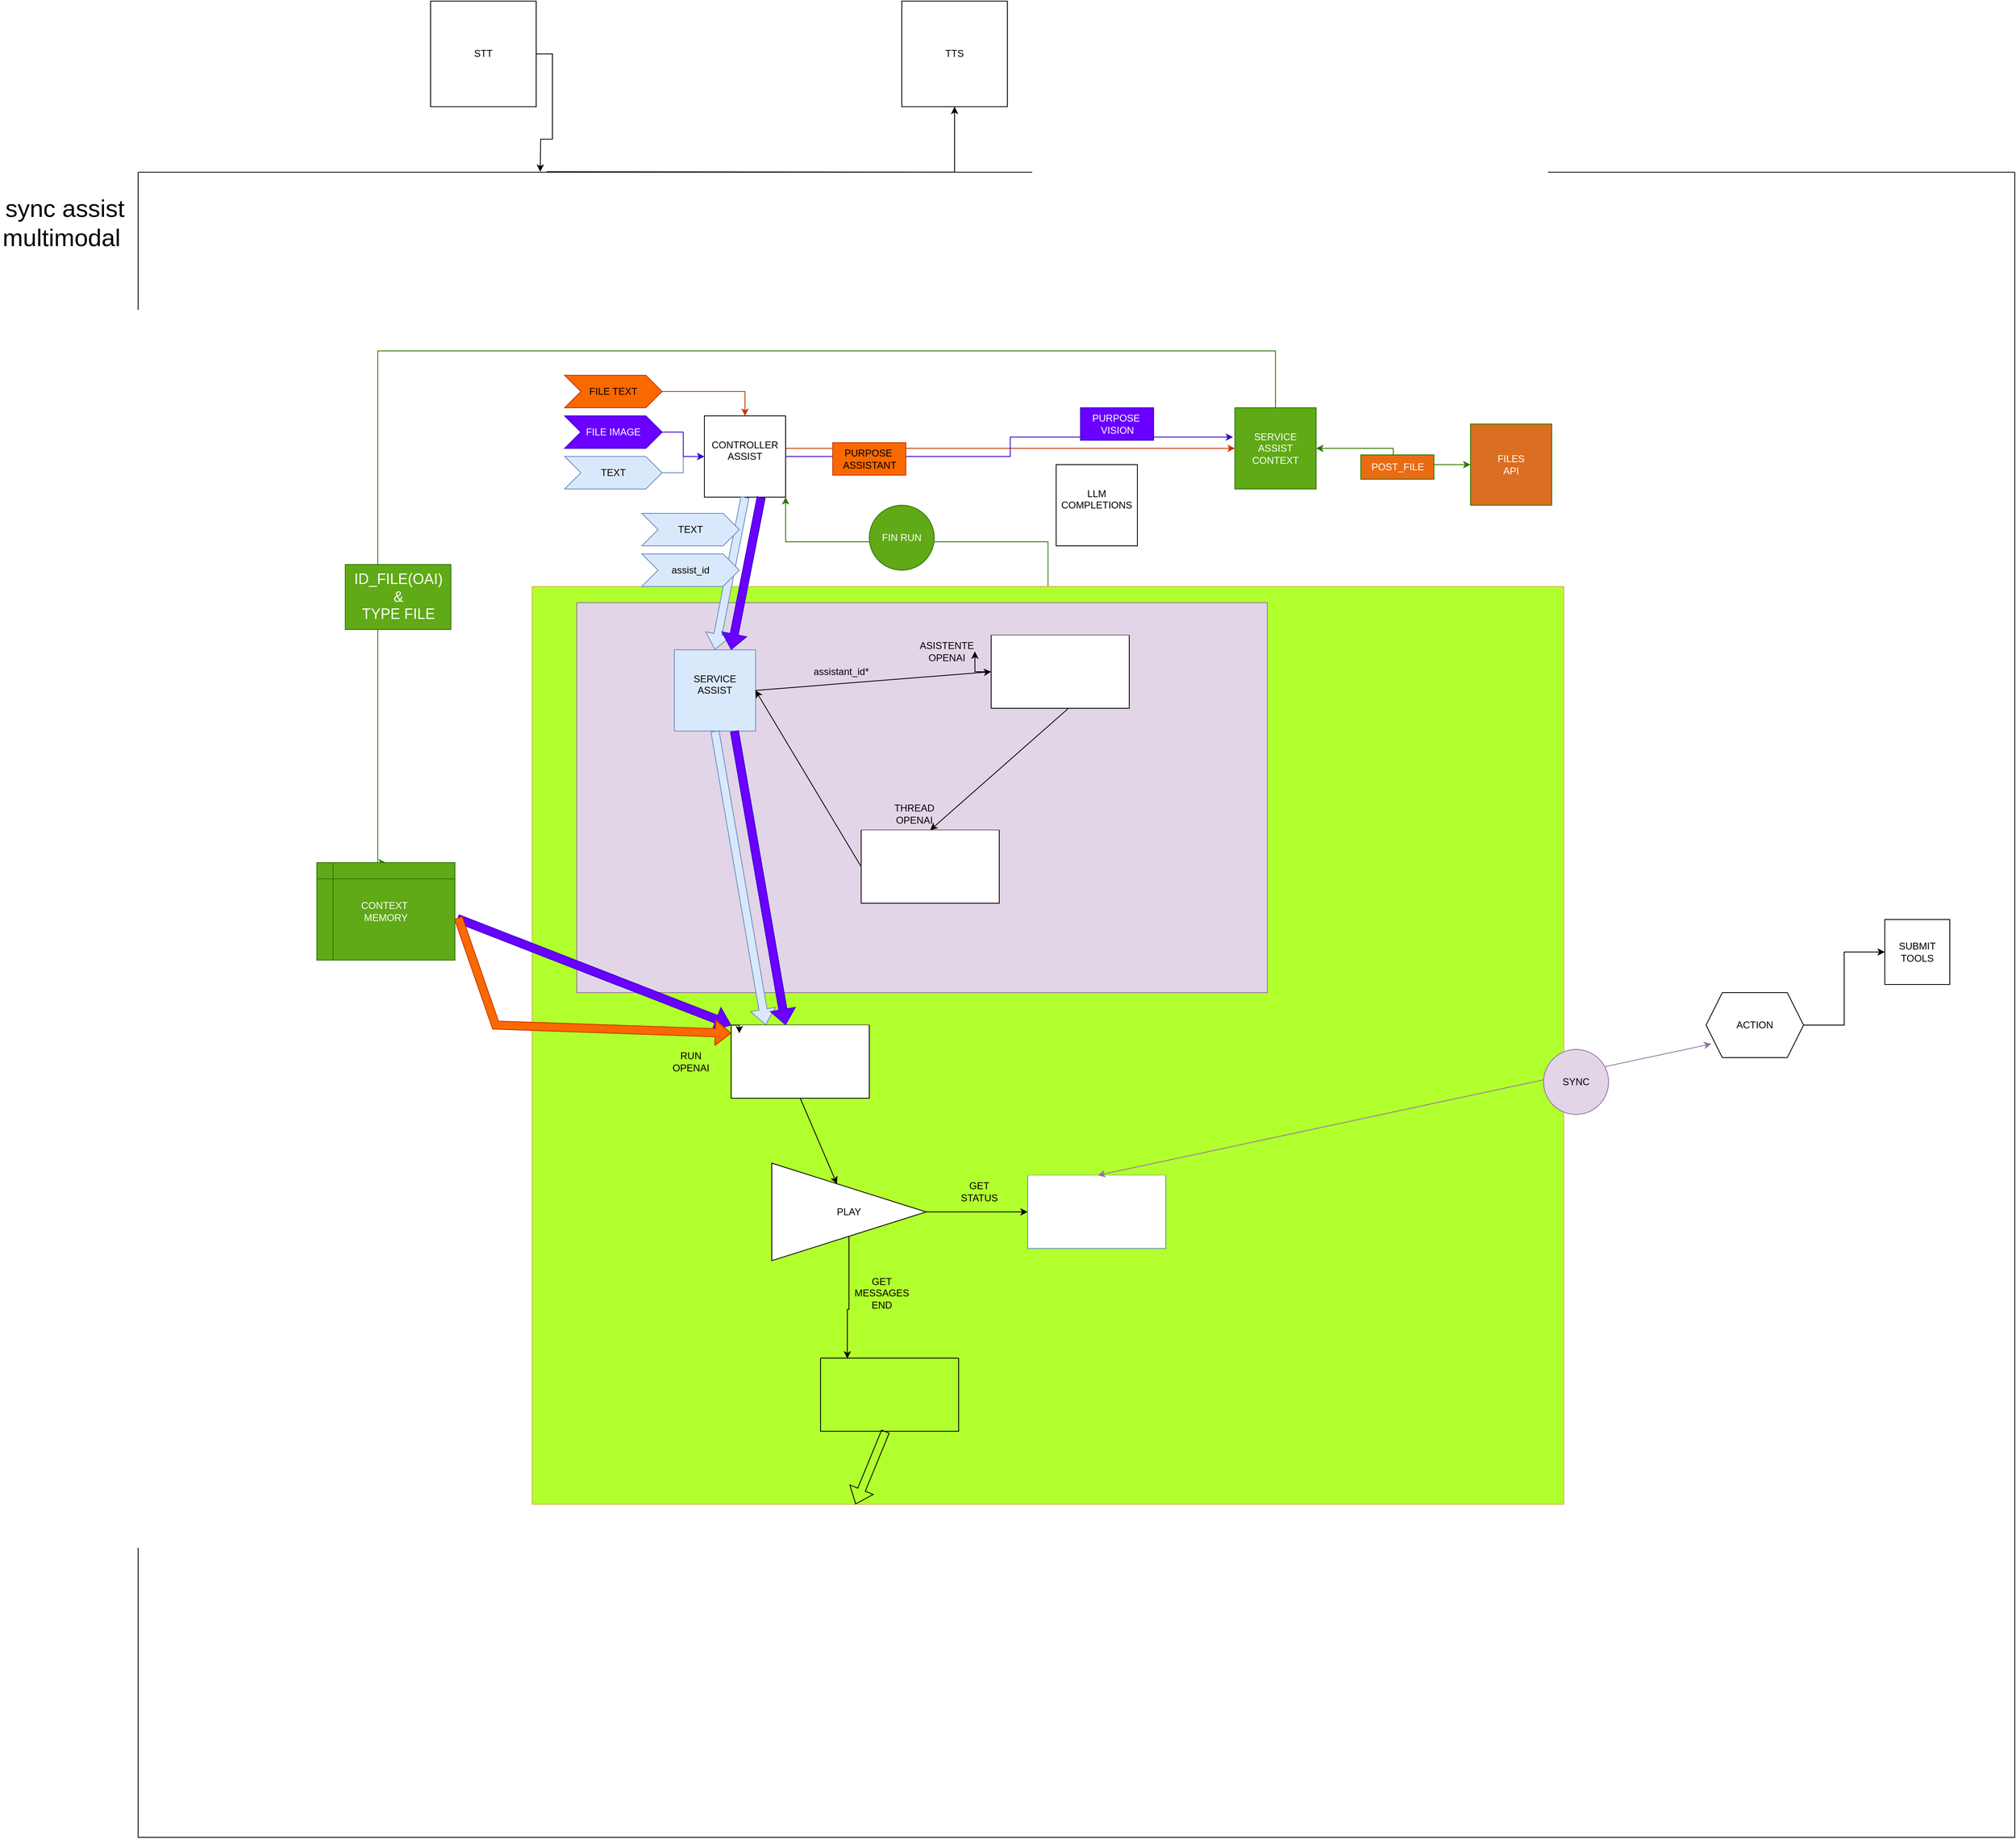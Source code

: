 <mxfile version="25.0.3">
  <diagram name="Página-1" id="vKtlofxQi3k7T-awhL2F">
    <mxGraphModel dx="7170" dy="3920" grid="1" gridSize="10" guides="1" tooltips="1" connect="1" arrows="1" fold="1" page="1" pageScale="1" pageWidth="2339" pageHeight="3300" math="0" shadow="0">
      <root>
        <mxCell id="0" />
        <mxCell id="1" parent="0" />
        <mxCell id="SXJ0RexlOxj71lLfuzeW-130" value="" style="swimlane;startSize=0;" parent="1" vertex="1">
          <mxGeometry x="860" y="790" width="2310" height="2050" as="geometry">
            <mxRectangle x="860" y="790" width="170" height="115" as="alternateBounds" />
          </mxGeometry>
        </mxCell>
        <mxCell id="SXJ0RexlOxj71lLfuzeW-131" style="edgeStyle=orthogonalEdgeStyle;rounded=0;orthogonalLoop=1;jettySize=auto;html=1;entryX=1;entryY=1;entryDx=0;entryDy=0;fillColor=#60a917;strokeColor=#2D7600;" parent="SXJ0RexlOxj71lLfuzeW-130" source="SXJ0RexlOxj71lLfuzeW-132" target="SXJ0RexlOxj71lLfuzeW-135" edge="1">
          <mxGeometry relative="1" as="geometry" />
        </mxCell>
        <mxCell id="SXJ0RexlOxj71lLfuzeW-132" value="" style="whiteSpace=wrap;html=1;fillColor=#B2FF2E;strokeColor=#d6b656;" parent="SXJ0RexlOxj71lLfuzeW-130" vertex="1">
          <mxGeometry x="485" y="510" width="1270" height="1130" as="geometry" />
        </mxCell>
        <mxCell id="SXJ0RexlOxj71lLfuzeW-133" value="" style="whiteSpace=wrap;html=1;fillColor=#e1d5e7;strokeColor=#9673a6;" parent="SXJ0RexlOxj71lLfuzeW-130" vertex="1">
          <mxGeometry x="540" y="530" width="850" height="480" as="geometry" />
        </mxCell>
        <mxCell id="SXJ0RexlOxj71lLfuzeW-134" style="edgeStyle=orthogonalEdgeStyle;rounded=0;orthogonalLoop=1;jettySize=auto;html=1;fillColor=#fa6800;strokeColor=#C73500;" parent="SXJ0RexlOxj71lLfuzeW-130" source="SXJ0RexlOxj71lLfuzeW-135" target="SXJ0RexlOxj71lLfuzeW-237" edge="1">
          <mxGeometry relative="1" as="geometry">
            <Array as="points">
              <mxPoint x="940" y="340" />
              <mxPoint x="940" y="340" />
            </Array>
          </mxGeometry>
        </mxCell>
        <mxCell id="SXJ0RexlOxj71lLfuzeW-135" value="CONTROLLER&lt;div&gt;ASSIST&lt;/div&gt;&lt;div&gt;&lt;br&gt;&lt;/div&gt;" style="whiteSpace=wrap;html=1;aspect=fixed;" parent="SXJ0RexlOxj71lLfuzeW-130" vertex="1">
          <mxGeometry x="697" y="300" width="100" height="100" as="geometry" />
        </mxCell>
        <mxCell id="SXJ0RexlOxj71lLfuzeW-136" value="&lt;div&gt;LLM COMPLETIONS&lt;/div&gt;&lt;div&gt;&lt;br&gt;&lt;/div&gt;" style="whiteSpace=wrap;html=1;aspect=fixed;" parent="SXJ0RexlOxj71lLfuzeW-130" vertex="1">
          <mxGeometry x="1130" y="360" width="100" height="100" as="geometry" />
        </mxCell>
        <mxCell id="SXJ0RexlOxj71lLfuzeW-137" value="&lt;div&gt;SERVICE&lt;/div&gt;&lt;div&gt;ASSIST&lt;/div&gt;&lt;div&gt;&lt;br&gt;&lt;/div&gt;" style="whiteSpace=wrap;html=1;aspect=fixed;fillColor=#dae8fc;strokeColor=#6c8ebf;" parent="SXJ0RexlOxj71lLfuzeW-130" vertex="1">
          <mxGeometry x="660" y="588" width="100" height="100" as="geometry" />
        </mxCell>
        <mxCell id="SXJ0RexlOxj71lLfuzeW-138" value="" style="edgeStyle=orthogonalEdgeStyle;rounded=0;orthogonalLoop=1;jettySize=auto;html=1;fillColor=#dae8fc;strokeColor=#6c8ebf;" parent="SXJ0RexlOxj71lLfuzeW-130" source="SXJ0RexlOxj71lLfuzeW-139" target="SXJ0RexlOxj71lLfuzeW-135" edge="1">
          <mxGeometry relative="1" as="geometry" />
        </mxCell>
        <mxCell id="SXJ0RexlOxj71lLfuzeW-139" value="TEXT" style="shape=step;perimeter=stepPerimeter;whiteSpace=wrap;html=1;fixedSize=1;fillColor=#dae8fc;strokeColor=#6c8ebf;" parent="SXJ0RexlOxj71lLfuzeW-130" vertex="1">
          <mxGeometry x="525" y="350" width="120" height="40" as="geometry" />
        </mxCell>
        <mxCell id="SXJ0RexlOxj71lLfuzeW-140" value="" style="shape=flexArrow;endArrow=classic;html=1;rounded=0;exitX=0.5;exitY=1;exitDx=0;exitDy=0;entryX=0.5;entryY=0;entryDx=0;entryDy=0;fillColor=#dae8fc;strokeColor=#6c8ebf;" parent="SXJ0RexlOxj71lLfuzeW-130" source="SXJ0RexlOxj71lLfuzeW-135" target="SXJ0RexlOxj71lLfuzeW-137" edge="1">
          <mxGeometry width="50" height="50" relative="1" as="geometry">
            <mxPoint x="700" y="410" as="sourcePoint" />
            <mxPoint x="750" y="360" as="targetPoint" />
          </mxGeometry>
        </mxCell>
        <mxCell id="SXJ0RexlOxj71lLfuzeW-141" value="TEXT" style="shape=step;perimeter=stepPerimeter;whiteSpace=wrap;html=1;fixedSize=1;fillColor=#dae8fc;strokeColor=#6c8ebf;" parent="SXJ0RexlOxj71lLfuzeW-130" vertex="1">
          <mxGeometry x="620" y="420" width="120" height="40" as="geometry" />
        </mxCell>
        <mxCell id="SXJ0RexlOxj71lLfuzeW-142" value="" style="edgeStyle=orthogonalEdgeStyle;rounded=0;orthogonalLoop=1;jettySize=auto;html=1;" parent="SXJ0RexlOxj71lLfuzeW-130" source="SXJ0RexlOxj71lLfuzeW-222" target="SXJ0RexlOxj71lLfuzeW-145" edge="1">
          <mxGeometry relative="1" as="geometry" />
        </mxCell>
        <mxCell id="SXJ0RexlOxj71lLfuzeW-143" value="assist_id" style="shape=step;perimeter=stepPerimeter;whiteSpace=wrap;html=1;fixedSize=1;fillColor=#dae8fc;strokeColor=#6c8ebf;" parent="SXJ0RexlOxj71lLfuzeW-130" vertex="1">
          <mxGeometry x="620" y="470" width="120" height="40" as="geometry" />
        </mxCell>
        <mxCell id="SXJ0RexlOxj71lLfuzeW-144" value="" style="endArrow=classic;html=1;rounded=0;exitX=1;exitY=0.5;exitDx=0;exitDy=0;entryX=0;entryY=0.5;entryDx=0;entryDy=0;" parent="SXJ0RexlOxj71lLfuzeW-130" source="SXJ0RexlOxj71lLfuzeW-137" target="SXJ0RexlOxj71lLfuzeW-222" edge="1">
          <mxGeometry width="50" height="50" relative="1" as="geometry">
            <mxPoint x="730" y="580" as="sourcePoint" />
            <mxPoint x="780" y="530" as="targetPoint" />
          </mxGeometry>
        </mxCell>
        <mxCell id="SXJ0RexlOxj71lLfuzeW-145" value="ASISTENTE&lt;div&gt;OPENAI&lt;/div&gt;" style="text;html=1;align=center;verticalAlign=middle;resizable=0;points=[];autosize=1;strokeColor=none;fillColor=none;" parent="SXJ0RexlOxj71lLfuzeW-130" vertex="1">
          <mxGeometry x="950" y="570" width="90" height="40" as="geometry" />
        </mxCell>
        <mxCell id="SXJ0RexlOxj71lLfuzeW-146" value="" style="endArrow=classic;html=1;rounded=0;exitX=0.564;exitY=0.993;exitDx=0;exitDy=0;entryX=0.5;entryY=0;entryDx=0;entryDy=0;exitPerimeter=0;" parent="SXJ0RexlOxj71lLfuzeW-130" source="SXJ0RexlOxj71lLfuzeW-222" target="SXJ0RexlOxj71lLfuzeW-217" edge="1">
          <mxGeometry width="50" height="50" relative="1" as="geometry">
            <mxPoint x="830" y="910" as="sourcePoint" />
            <mxPoint x="880" y="860" as="targetPoint" />
          </mxGeometry>
        </mxCell>
        <mxCell id="SXJ0RexlOxj71lLfuzeW-147" value="&lt;div&gt;THREAD&lt;/div&gt;&lt;div&gt;OPENAI&lt;/div&gt;" style="text;html=1;align=center;verticalAlign=middle;resizable=0;points=[];autosize=1;strokeColor=none;fillColor=none;" parent="SXJ0RexlOxj71lLfuzeW-130" vertex="1">
          <mxGeometry x="920" y="770" width="70" height="40" as="geometry" />
        </mxCell>
        <mxCell id="SXJ0RexlOxj71lLfuzeW-148" value="" style="endArrow=classic;html=1;rounded=0;exitX=0;exitY=0.5;exitDx=0;exitDy=0;entryX=1;entryY=0.5;entryDx=0;entryDy=0;" parent="SXJ0RexlOxj71lLfuzeW-130" source="SXJ0RexlOxj71lLfuzeW-217" target="SXJ0RexlOxj71lLfuzeW-137" edge="1">
          <mxGeometry width="50" height="50" relative="1" as="geometry">
            <mxPoint x="1110" y="980" as="sourcePoint" />
            <mxPoint x="1160" y="930" as="targetPoint" />
          </mxGeometry>
        </mxCell>
        <mxCell id="SXJ0RexlOxj71lLfuzeW-149" value="" style="shape=flexArrow;endArrow=classic;html=1;rounded=0;exitX=0.5;exitY=1;exitDx=0;exitDy=0;entryX=0.25;entryY=0;entryDx=0;entryDy=0;fillColor=#dae8fc;strokeColor=#6c8ebf;" parent="SXJ0RexlOxj71lLfuzeW-130" source="SXJ0RexlOxj71lLfuzeW-137" target="SXJ0RexlOxj71lLfuzeW-206" edge="1">
          <mxGeometry width="50" height="50" relative="1" as="geometry">
            <mxPoint x="1010" y="1150" as="sourcePoint" />
            <mxPoint x="1060" y="1100" as="targetPoint" />
          </mxGeometry>
        </mxCell>
        <mxCell id="SXJ0RexlOxj71lLfuzeW-150" value="&lt;div&gt;RUN&lt;/div&gt;&lt;div&gt;OPENAI&lt;/div&gt;" style="text;html=1;align=center;verticalAlign=middle;resizable=0;points=[];autosize=1;strokeColor=none;fillColor=none;" parent="SXJ0RexlOxj71lLfuzeW-130" vertex="1">
          <mxGeometry x="645" y="1075" width="70" height="40" as="geometry" />
        </mxCell>
        <mxCell id="SXJ0RexlOxj71lLfuzeW-151" style="edgeStyle=orthogonalEdgeStyle;rounded=0;orthogonalLoop=1;jettySize=auto;html=1;entryX=0;entryY=0.5;entryDx=0;entryDy=0;" parent="SXJ0RexlOxj71lLfuzeW-130" source="SXJ0RexlOxj71lLfuzeW-152" target="SXJ0RexlOxj71lLfuzeW-153" edge="1">
          <mxGeometry relative="1" as="geometry" />
        </mxCell>
        <mxCell id="SXJ0RexlOxj71lLfuzeW-152" value="PLAY" style="triangle;whiteSpace=wrap;html=1;" parent="SXJ0RexlOxj71lLfuzeW-130" vertex="1">
          <mxGeometry x="780" y="1220" width="190" height="120" as="geometry" />
        </mxCell>
        <mxCell id="SXJ0RexlOxj71lLfuzeW-153" value="" style="swimlane;startSize=0;fillColor=#B5739D;strokeColor=#6c8ebf;gradientColor=none;swimlaneFillColor=default;" parent="SXJ0RexlOxj71lLfuzeW-130" vertex="1" collapsed="1">
          <mxGeometry x="1095" y="1235" width="170" height="90" as="geometry">
            <mxRectangle x="1095" y="1235" width="840" height="815" as="alternateBounds" />
          </mxGeometry>
        </mxCell>
        <mxCell id="SXJ0RexlOxj71lLfuzeW-154" value="" style="shape=flexArrow;endArrow=classic;html=1;rounded=0;entryX=0;entryY=0.5;entryDx=0;entryDy=0;fillColor=#f8cecc;strokeColor=#b85450;" parent="SXJ0RexlOxj71lLfuzeW-153" source="SXJ0RexlOxj71lLfuzeW-153" target="SXJ0RexlOxj71lLfuzeW-157" edge="1">
          <mxGeometry width="50" height="50" relative="1" as="geometry">
            <mxPoint x="100" y="407.5" as="sourcePoint" />
            <mxPoint x="300" y="37.5" as="targetPoint" />
          </mxGeometry>
        </mxCell>
        <mxCell id="SXJ0RexlOxj71lLfuzeW-155" style="edgeStyle=orthogonalEdgeStyle;rounded=0;orthogonalLoop=1;jettySize=auto;html=1;" parent="SXJ0RexlOxj71lLfuzeW-153" source="SXJ0RexlOxj71lLfuzeW-157" target="SXJ0RexlOxj71lLfuzeW-174" edge="1">
          <mxGeometry relative="1" as="geometry" />
        </mxCell>
        <mxCell id="SXJ0RexlOxj71lLfuzeW-156" style="edgeStyle=orthogonalEdgeStyle;rounded=0;orthogonalLoop=1;jettySize=auto;html=1;" parent="SXJ0RexlOxj71lLfuzeW-153" source="SXJ0RexlOxj71lLfuzeW-186" target="SXJ0RexlOxj71lLfuzeW-169" edge="1">
          <mxGeometry relative="1" as="geometry">
            <Array as="points">
              <mxPoint x="185" y="447.5" />
            </Array>
          </mxGeometry>
        </mxCell>
        <mxCell id="SXJ0RexlOxj71lLfuzeW-157" value="STATUS" style="whiteSpace=wrap;html=1;aspect=fixed;fillColor=#f8cecc;strokeColor=#b85450;" parent="SXJ0RexlOxj71lLfuzeW-153" vertex="1">
          <mxGeometry x="340" y="337.5" width="120" height="120" as="geometry" />
        </mxCell>
        <mxCell id="SXJ0RexlOxj71lLfuzeW-158" style="edgeStyle=orthogonalEdgeStyle;rounded=0;orthogonalLoop=1;jettySize=auto;html=1;" parent="SXJ0RexlOxj71lLfuzeW-153" source="SXJ0RexlOxj71lLfuzeW-159" edge="1">
          <mxGeometry relative="1" as="geometry">
            <mxPoint x="320" y="387.5" as="targetPoint" />
          </mxGeometry>
        </mxCell>
        <mxCell id="SXJ0RexlOxj71lLfuzeW-159" value="&lt;div style=&quot;color: rgb(204, 204, 204); background-color: rgb(31, 31, 31); font-family: Consolas, &amp;quot;Courier New&amp;quot;, monospace; font-size: 14px; line-height: 19px; white-space: pre;&quot;&gt;&lt;span style=&quot;color: #9cdcfe;&quot;&gt;ESTADO_RUN_QUEUED&lt;/span&gt;&lt;/div&gt;" style="shape=card;whiteSpace=wrap;html=1;size=0;fillColor=#fff2cc;strokeColor=#d6b656;" parent="SXJ0RexlOxj71lLfuzeW-153" vertex="1">
          <mxGeometry x="390" y="227.5" width="40" height="50" as="geometry" />
        </mxCell>
        <mxCell id="SXJ0RexlOxj71lLfuzeW-160" style="edgeStyle=orthogonalEdgeStyle;rounded=0;orthogonalLoop=1;jettySize=auto;html=1;" parent="SXJ0RexlOxj71lLfuzeW-153" source="SXJ0RexlOxj71lLfuzeW-161" edge="1">
          <mxGeometry relative="1" as="geometry">
            <mxPoint x="250" y="375" as="targetPoint" />
            <Array as="points">
              <mxPoint x="575" y="187.5" />
              <mxPoint x="251" y="187.5" />
              <mxPoint x="251" y="367.5" />
              <mxPoint x="250" y="367.5" />
            </Array>
          </mxGeometry>
        </mxCell>
        <mxCell id="SXJ0RexlOxj71lLfuzeW-161" value="&lt;div style=&quot;color: rgb(204, 204, 204); background-color: rgb(31, 31, 31); font-family: Consolas, &amp;quot;Courier New&amp;quot;, monospace; font-size: 14px; line-height: 19px; white-space: pre;&quot;&gt;&lt;div style=&quot;line-height: 19px;&quot;&gt;&lt;span style=&quot;color: #9cdcfe;&quot;&gt;ESTADO_RUN_IN_PROGRESS&lt;/span&gt;&lt;/div&gt;&lt;/div&gt;" style="shape=card;whiteSpace=wrap;html=1;fillColor=#ffe6cc;strokeColor=#d79b00;" parent="SXJ0RexlOxj71lLfuzeW-153" vertex="1">
          <mxGeometry x="550" y="227.5" width="50" height="80" as="geometry" />
        </mxCell>
        <mxCell id="SXJ0RexlOxj71lLfuzeW-162" style="edgeStyle=orthogonalEdgeStyle;rounded=0;orthogonalLoop=1;jettySize=auto;html=1;exitX=0;exitY=0;exitDx=30;exitDy=0;exitPerimeter=0;" parent="SXJ0RexlOxj71lLfuzeW-153" source="SXJ0RexlOxj71lLfuzeW-164" edge="1">
          <mxGeometry relative="1" as="geometry">
            <mxPoint x="180" y="365" as="targetPoint" />
            <Array as="points">
              <mxPoint x="690" y="147.5" />
              <mxPoint x="181" y="147.5" />
              <mxPoint x="181" y="327.5" />
              <mxPoint x="180" y="327.5" />
            </Array>
          </mxGeometry>
        </mxCell>
        <mxCell id="SXJ0RexlOxj71lLfuzeW-163" style="edgeStyle=orthogonalEdgeStyle;rounded=0;orthogonalLoop=1;jettySize=auto;html=1;" parent="SXJ0RexlOxj71lLfuzeW-153" source="SXJ0RexlOxj71lLfuzeW-164" edge="1">
          <mxGeometry relative="1" as="geometry">
            <mxPoint x="425" y="5" as="targetPoint" />
            <Array as="points">
              <mxPoint x="685" y="85" />
              <mxPoint x="425" y="85" />
            </Array>
          </mxGeometry>
        </mxCell>
        <mxCell id="SXJ0RexlOxj71lLfuzeW-164" value="&lt;div style=&quot;color: rgb(204, 204, 204); background-color: rgb(31, 31, 31); font-family: Consolas, &amp;quot;Courier New&amp;quot;, monospace; font-size: 14px; line-height: 19px; white-space: pre;&quot;&gt;&lt;div style=&quot;line-height: 19px;&quot;&gt;&lt;span style=&quot;color: #9cdcfe;&quot;&gt;ESTADO_RUN_REQUIRED_ACTION&lt;/span&gt;&lt;/div&gt;&lt;/div&gt;" style="shape=card;whiteSpace=wrap;html=1;fillColor=#dae8fc;strokeColor=#6c8ebf;" parent="SXJ0RexlOxj71lLfuzeW-153" vertex="1">
          <mxGeometry x="660" y="142.5" width="50" height="60" as="geometry" />
        </mxCell>
        <mxCell id="SXJ0RexlOxj71lLfuzeW-165" style="edgeStyle=orthogonalEdgeStyle;rounded=0;orthogonalLoop=1;jettySize=auto;html=1;entryX=0.5;entryY=1;entryDx=0;entryDy=0;entryPerimeter=0;" parent="SXJ0RexlOxj71lLfuzeW-153" source="SXJ0RexlOxj71lLfuzeW-157" target="SXJ0RexlOxj71lLfuzeW-164" edge="1">
          <mxGeometry relative="1" as="geometry" />
        </mxCell>
        <mxCell id="SXJ0RexlOxj71lLfuzeW-166" style="edgeStyle=orthogonalEdgeStyle;rounded=0;orthogonalLoop=1;jettySize=auto;html=1;entryX=0.5;entryY=1;entryDx=0;entryDy=0;entryPerimeter=0;" parent="SXJ0RexlOxj71lLfuzeW-153" source="SXJ0RexlOxj71lLfuzeW-157" target="SXJ0RexlOxj71lLfuzeW-161" edge="1">
          <mxGeometry relative="1" as="geometry" />
        </mxCell>
        <mxCell id="SXJ0RexlOxj71lLfuzeW-167" style="edgeStyle=orthogonalEdgeStyle;rounded=0;orthogonalLoop=1;jettySize=auto;html=1;entryX=0.5;entryY=1;entryDx=0;entryDy=0;entryPerimeter=0;" parent="SXJ0RexlOxj71lLfuzeW-153" source="SXJ0RexlOxj71lLfuzeW-179" target="SXJ0RexlOxj71lLfuzeW-159" edge="1">
          <mxGeometry relative="1" as="geometry" />
        </mxCell>
        <mxCell id="SXJ0RexlOxj71lLfuzeW-168" value="RETRY" style="ellipse;whiteSpace=wrap;html=1;aspect=fixed;fillColor=#ffe6cc;strokeColor=#d79b00;" parent="SXJ0RexlOxj71lLfuzeW-153" vertex="1">
          <mxGeometry x="560" y="347.5" width="70" height="70" as="geometry" />
        </mxCell>
        <mxCell id="SXJ0RexlOxj71lLfuzeW-169" value="&lt;div style=&quot;color: rgb(204, 204, 204); background-color: rgb(31, 31, 31); font-family: Consolas, &amp;quot;Courier New&amp;quot;, monospace; font-size: 14px; line-height: 19px; white-space: pre;&quot;&gt;&lt;div style=&quot;line-height: 19px;&quot;&gt;&lt;div style=&quot;line-height: 19px;&quot;&gt;&lt;span style=&quot;color: #9cdcfe;&quot;&gt;ESTADO_RUN_CANCELLING&lt;/span&gt;&lt;/div&gt;&lt;/div&gt;&lt;/div&gt;" style="shape=card;whiteSpace=wrap;html=1;fillColor=#f8cecc;strokeColor=#b85450;" parent="SXJ0RexlOxj71lLfuzeW-153" vertex="1">
          <mxGeometry x="160" y="537.5" width="50" height="60" as="geometry" />
        </mxCell>
        <mxCell id="SXJ0RexlOxj71lLfuzeW-170" value="&lt;div style=&quot;color: rgb(204, 204, 204); background-color: rgb(31, 31, 31); font-family: Consolas, &amp;quot;Courier New&amp;quot;, monospace; font-size: 14px; line-height: 19px; white-space: pre;&quot;&gt;&lt;div style=&quot;line-height: 19px;&quot;&gt;&lt;div style=&quot;line-height: 19px;&quot;&gt;&lt;div style=&quot;line-height: 19px;&quot;&gt;&lt;span style=&quot;color: #9cdcfe;&quot;&gt;ESTADO_RUN_CANCELLED&lt;/span&gt;&lt;/div&gt;&lt;/div&gt;&lt;/div&gt;&lt;/div&gt;" style="shape=card;whiteSpace=wrap;html=1;fillColor=#f8cecc;strokeColor=#b85450;" parent="SXJ0RexlOxj71lLfuzeW-153" vertex="1">
          <mxGeometry x="390" y="517.5" width="50" height="60" as="geometry" />
        </mxCell>
        <mxCell id="SXJ0RexlOxj71lLfuzeW-171" style="edgeStyle=orthogonalEdgeStyle;rounded=0;orthogonalLoop=1;jettySize=auto;html=1;entryX=1;entryY=0.5;entryDx=0;entryDy=0;" parent="SXJ0RexlOxj71lLfuzeW-153" source="SXJ0RexlOxj71lLfuzeW-172" target="SXJ0RexlOxj71lLfuzeW-189" edge="1">
          <mxGeometry relative="1" as="geometry" />
        </mxCell>
        <mxCell id="SXJ0RexlOxj71lLfuzeW-172" value="&lt;br&gt;&lt;div style=&quot;color: #cccccc;background-color: #1f1f1f;font-family: Consolas, &#39;Courier New&#39;, monospace;font-weight: normal;font-size: 14px;line-height: 19px;white-space: pre;&quot;&gt;&lt;div&gt;&lt;span style=&quot;color: #9cdcfe;&quot;&gt;ESTADO_RUN_EXPIRED&lt;/span&gt;&lt;/div&gt;&lt;/div&gt;&lt;br&gt;10 MIN" style="shape=card;whiteSpace=wrap;html=1;fillColor=#ffe6cc;strokeColor=#d79b00;" parent="SXJ0RexlOxj71lLfuzeW-153" vertex="1">
          <mxGeometry x="630" y="527.5" width="70" height="72.5" as="geometry" />
        </mxCell>
        <mxCell id="SXJ0RexlOxj71lLfuzeW-173" style="edgeStyle=orthogonalEdgeStyle;rounded=0;orthogonalLoop=1;jettySize=auto;html=1;entryX=0;entryY=0.5;entryDx=0;entryDy=0;" parent="SXJ0RexlOxj71lLfuzeW-153" source="SXJ0RexlOxj71lLfuzeW-174" target="SXJ0RexlOxj71lLfuzeW-189" edge="1">
          <mxGeometry relative="1" as="geometry" />
        </mxCell>
        <mxCell id="SXJ0RexlOxj71lLfuzeW-174" value="&lt;div style=&quot;color: rgb(204, 204, 204); background-color: rgb(31, 31, 31); font-family: Consolas, &amp;quot;Courier New&amp;quot;, monospace; font-size: 14px; line-height: 19px; white-space: pre;&quot;&gt;&lt;div style=&quot;line-height: 19px;&quot;&gt;&lt;div style=&quot;line-height: 19px;&quot;&gt;&lt;div style=&quot;line-height: 19px;&quot;&gt;&lt;span style=&quot;color: #9cdcfe;&quot;&gt;ESTADO_RUN_FAILED&lt;/span&gt;&lt;/div&gt;&lt;/div&gt;&lt;/div&gt;&lt;/div&gt;" style="shape=card;whiteSpace=wrap;html=1;fillColor=#f8cecc;strokeColor=#b85450;" parent="SXJ0RexlOxj71lLfuzeW-153" vertex="1">
          <mxGeometry x="300" y="607.5" width="50" height="60" as="geometry" />
        </mxCell>
        <mxCell id="SXJ0RexlOxj71lLfuzeW-175" style="edgeStyle=orthogonalEdgeStyle;rounded=0;orthogonalLoop=1;jettySize=auto;html=1;" parent="SXJ0RexlOxj71lLfuzeW-153" source="SXJ0RexlOxj71lLfuzeW-176" target="SXJ0RexlOxj71lLfuzeW-189" edge="1">
          <mxGeometry relative="1" as="geometry" />
        </mxCell>
        <mxCell id="SXJ0RexlOxj71lLfuzeW-176" value="&lt;div style=&quot;color: rgb(204, 204, 204); background-color: rgb(31, 31, 31); font-family: Consolas, &amp;quot;Courier New&amp;quot;, monospace; font-size: 14px; line-height: 19px; white-space: pre;&quot;&gt;&lt;div style=&quot;line-height: 19px;&quot;&gt;&lt;div style=&quot;line-height: 19px;&quot;&gt;&lt;div style=&quot;line-height: 19px;&quot;&gt;&lt;span style=&quot;color: #9cdcfe;&quot;&gt;ESTADO_RUN_COMPLETED&lt;/span&gt;&lt;/div&gt;&lt;/div&gt;&lt;/div&gt;&lt;/div&gt;" style="shape=card;whiteSpace=wrap;html=1;fillColor=#d5e8d4;strokeColor=#82b366;" parent="SXJ0RexlOxj71lLfuzeW-153" vertex="1">
          <mxGeometry x="510" y="597.5" width="50" height="60" as="geometry" />
        </mxCell>
        <mxCell id="SXJ0RexlOxj71lLfuzeW-177" style="edgeStyle=orthogonalEdgeStyle;rounded=0;orthogonalLoop=1;jettySize=auto;html=1;entryX=0;entryY=0;entryDx=30;entryDy=0;entryPerimeter=0;" parent="SXJ0RexlOxj71lLfuzeW-153" source="SXJ0RexlOxj71lLfuzeW-157" target="SXJ0RexlOxj71lLfuzeW-172" edge="1">
          <mxGeometry relative="1" as="geometry">
            <Array as="points">
              <mxPoint x="660" y="457.5" />
            </Array>
          </mxGeometry>
        </mxCell>
        <mxCell id="SXJ0RexlOxj71lLfuzeW-178" value="" style="edgeStyle=orthogonalEdgeStyle;rounded=0;orthogonalLoop=1;jettySize=auto;html=1;entryX=0.5;entryY=1;entryDx=0;entryDy=0;entryPerimeter=0;" parent="SXJ0RexlOxj71lLfuzeW-153" source="SXJ0RexlOxj71lLfuzeW-157" target="SXJ0RexlOxj71lLfuzeW-179" edge="1">
          <mxGeometry relative="1" as="geometry">
            <mxPoint x="400" y="337.5" as="sourcePoint" />
            <mxPoint x="410" y="277.5" as="targetPoint" />
          </mxGeometry>
        </mxCell>
        <mxCell id="SXJ0RexlOxj71lLfuzeW-179" value="RETRY" style="ellipse;whiteSpace=wrap;html=1;aspect=fixed;fillColor=#ffe6cc;strokeColor=#d79b00;" parent="SXJ0RexlOxj71lLfuzeW-153" vertex="1">
          <mxGeometry x="385" y="297.5" width="30" height="30" as="geometry" />
        </mxCell>
        <mxCell id="SXJ0RexlOxj71lLfuzeW-180" value="STOP" style="ellipse;whiteSpace=wrap;html=1;aspect=fixed;fillColor=#f8cecc;strokeColor=#b85450;" parent="SXJ0RexlOxj71lLfuzeW-153" vertex="1">
          <mxGeometry x="550" y="437.5" width="30" height="30" as="geometry" />
        </mxCell>
        <mxCell id="SXJ0RexlOxj71lLfuzeW-181" style="edgeStyle=orthogonalEdgeStyle;rounded=0;orthogonalLoop=1;jettySize=auto;html=1;entryX=0;entryY=0;entryDx=40;entryDy=0;entryPerimeter=0;" parent="SXJ0RexlOxj71lLfuzeW-153" source="SXJ0RexlOxj71lLfuzeW-184" target="SXJ0RexlOxj71lLfuzeW-170" edge="1">
          <mxGeometry relative="1" as="geometry" />
        </mxCell>
        <mxCell id="SXJ0RexlOxj71lLfuzeW-182" style="edgeStyle=orthogonalEdgeStyle;rounded=0;orthogonalLoop=1;jettySize=auto;html=1;entryX=0;entryY=0;entryDx=40;entryDy=0;entryPerimeter=0;" parent="SXJ0RexlOxj71lLfuzeW-153" source="SXJ0RexlOxj71lLfuzeW-157" target="SXJ0RexlOxj71lLfuzeW-176" edge="1">
          <mxGeometry relative="1" as="geometry">
            <Array as="points">
              <mxPoint x="400" y="477.5" />
              <mxPoint x="550" y="477.5" />
            </Array>
          </mxGeometry>
        </mxCell>
        <mxCell id="SXJ0RexlOxj71lLfuzeW-183" value="" style="edgeStyle=orthogonalEdgeStyle;rounded=0;orthogonalLoop=1;jettySize=auto;html=1;entryX=0;entryY=0;entryDx=40;entryDy=0;entryPerimeter=0;" parent="SXJ0RexlOxj71lLfuzeW-153" source="SXJ0RexlOxj71lLfuzeW-157" target="SXJ0RexlOxj71lLfuzeW-184" edge="1">
          <mxGeometry relative="1" as="geometry">
            <mxPoint x="400" y="457.5" as="sourcePoint" />
            <mxPoint x="430" y="517.5" as="targetPoint" />
          </mxGeometry>
        </mxCell>
        <mxCell id="SXJ0RexlOxj71lLfuzeW-184" value="STOP" style="ellipse;whiteSpace=wrap;html=1;aspect=fixed;fillColor=#f8cecc;strokeColor=#b85450;" parent="SXJ0RexlOxj71lLfuzeW-153" vertex="1">
          <mxGeometry x="390" y="467.5" width="30" height="30" as="geometry" />
        </mxCell>
        <mxCell id="SXJ0RexlOxj71lLfuzeW-185" value="" style="edgeStyle=orthogonalEdgeStyle;rounded=0;orthogonalLoop=1;jettySize=auto;html=1;" parent="SXJ0RexlOxj71lLfuzeW-153" source="SXJ0RexlOxj71lLfuzeW-157" target="SXJ0RexlOxj71lLfuzeW-186" edge="1">
          <mxGeometry relative="1" as="geometry">
            <mxPoint x="340" y="447.5" as="sourcePoint" />
            <mxPoint x="185" y="537.5" as="targetPoint" />
            <Array as="points">
              <mxPoint x="270" y="437.5" />
              <mxPoint x="270" y="452.5" />
            </Array>
          </mxGeometry>
        </mxCell>
        <mxCell id="SXJ0RexlOxj71lLfuzeW-186" value="STOP" style="ellipse;whiteSpace=wrap;html=1;aspect=fixed;fillColor=#f8cecc;strokeColor=#b85450;" parent="SXJ0RexlOxj71lLfuzeW-153" vertex="1">
          <mxGeometry x="170" y="437.5" width="30" height="30" as="geometry" />
        </mxCell>
        <mxCell id="SXJ0RexlOxj71lLfuzeW-188" style="edgeStyle=orthogonalEdgeStyle;rounded=0;orthogonalLoop=1;jettySize=auto;html=1;entryX=0.5;entryY=1;entryDx=0;entryDy=0;" parent="SXJ0RexlOxj71lLfuzeW-153" source="SXJ0RexlOxj71lLfuzeW-189" target="SXJ0RexlOxj71lLfuzeW-153" edge="1">
          <mxGeometry relative="1" as="geometry" />
        </mxCell>
        <mxCell id="SXJ0RexlOxj71lLfuzeW-189" value="END RUN" style="ellipse;whiteSpace=wrap;html=1;aspect=fixed;fillColor=#d5e8d4;strokeColor=#82b366;" parent="SXJ0RexlOxj71lLfuzeW-153" vertex="1">
          <mxGeometry x="365" y="667.5" width="130" height="130" as="geometry" />
        </mxCell>
        <mxCell id="SXJ0RexlOxj71lLfuzeW-190" style="edgeStyle=orthogonalEdgeStyle;rounded=0;orthogonalLoop=1;jettySize=auto;html=1;entryX=0.402;entryY=0.031;entryDx=0;entryDy=0;entryPerimeter=0;" parent="SXJ0RexlOxj71lLfuzeW-153" source="SXJ0RexlOxj71lLfuzeW-170" target="SXJ0RexlOxj71lLfuzeW-189" edge="1">
          <mxGeometry relative="1" as="geometry" />
        </mxCell>
        <mxCell id="SXJ0RexlOxj71lLfuzeW-191" style="edgeStyle=orthogonalEdgeStyle;rounded=0;orthogonalLoop=1;jettySize=auto;html=1;entryX=0.006;entryY=0.416;entryDx=0;entryDy=0;entryPerimeter=0;" parent="SXJ0RexlOxj71lLfuzeW-153" source="SXJ0RexlOxj71lLfuzeW-169" target="SXJ0RexlOxj71lLfuzeW-189" edge="1">
          <mxGeometry relative="1" as="geometry" />
        </mxCell>
        <mxCell id="SXJ0RexlOxj71lLfuzeW-192" style="edgeStyle=orthogonalEdgeStyle;rounded=0;orthogonalLoop=1;jettySize=auto;html=1;exitX=1;exitY=1;exitDx=0;exitDy=0;exitPerimeter=0;entryX=0.99;entryY=0.875;entryDx=0;entryDy=0;entryPerimeter=0;" parent="SXJ0RexlOxj71lLfuzeW-153" source="SXJ0RexlOxj71lLfuzeW-164" target="SXJ0RexlOxj71lLfuzeW-164" edge="1">
          <mxGeometry relative="1" as="geometry" />
        </mxCell>
        <mxCell id="SXJ0RexlOxj71lLfuzeW-193" value="&lt;div&gt;GET&lt;/div&gt;&lt;div&gt;STATUS&lt;/div&gt;" style="text;html=1;align=center;verticalAlign=middle;resizable=0;points=[];autosize=1;strokeColor=none;fillColor=none;" parent="SXJ0RexlOxj71lLfuzeW-130" vertex="1">
          <mxGeometry x="1000" y="1235" width="70" height="40" as="geometry" />
        </mxCell>
        <mxCell id="SXJ0RexlOxj71lLfuzeW-194" value="" style="endArrow=classic;html=1;rounded=0;exitX=0.5;exitY=1;exitDx=0;exitDy=0;entryX=0.422;entryY=0.213;entryDx=0;entryDy=0;entryPerimeter=0;" parent="SXJ0RexlOxj71lLfuzeW-130" source="SXJ0RexlOxj71lLfuzeW-206" target="SXJ0RexlOxj71lLfuzeW-152" edge="1">
          <mxGeometry width="50" height="50" relative="1" as="geometry">
            <mxPoint x="1310" y="1240" as="sourcePoint" />
            <mxPoint x="1360" y="1190" as="targetPoint" />
          </mxGeometry>
        </mxCell>
        <mxCell id="SXJ0RexlOxj71lLfuzeW-195" value="" style="swimlane;startSize=0;" parent="SXJ0RexlOxj71lLfuzeW-130" vertex="1" collapsed="1">
          <mxGeometry x="840" y="1460" width="170" height="90" as="geometry">
            <mxRectangle x="840" y="1460" width="550" height="160" as="alternateBounds" />
          </mxGeometry>
        </mxCell>
        <mxCell id="SXJ0RexlOxj71lLfuzeW-196" value="" style="whiteSpace=wrap;html=1;fillColor=#f8cecc;strokeColor=#b85450;" parent="SXJ0RexlOxj71lLfuzeW-195" vertex="1">
          <mxGeometry x="10" y="20" width="410" height="130" as="geometry" />
        </mxCell>
        <mxCell id="SXJ0RexlOxj71lLfuzeW-197" value="MESSAGES&lt;div&gt;THREAD&lt;/div&gt;&lt;div&gt;OPENAI&lt;/div&gt;" style="whiteSpace=wrap;html=1;aspect=fixed;" parent="SXJ0RexlOxj71lLfuzeW-195" vertex="1">
          <mxGeometry x="200" y="40" width="70" height="70" as="geometry" />
        </mxCell>
        <mxCell id="SXJ0RexlOxj71lLfuzeW-198" value="thread_id" style="shape=step;perimeter=stepPerimeter;whiteSpace=wrap;html=1;fixedSize=1;" parent="SXJ0RexlOxj71lLfuzeW-195" vertex="1">
          <mxGeometry x="20" y="45" width="140" height="20" as="geometry" />
        </mxCell>
        <mxCell id="SXJ0RexlOxj71lLfuzeW-199" style="edgeStyle=orthogonalEdgeStyle;rounded=0;orthogonalLoop=1;jettySize=auto;html=1;entryX=0.194;entryY=0.006;entryDx=0;entryDy=0;entryPerimeter=0;" parent="SXJ0RexlOxj71lLfuzeW-130" source="SXJ0RexlOxj71lLfuzeW-152" target="SXJ0RexlOxj71lLfuzeW-195" edge="1">
          <mxGeometry relative="1" as="geometry" />
        </mxCell>
        <mxCell id="SXJ0RexlOxj71lLfuzeW-200" value="&lt;div&gt;GET&lt;/div&gt;&lt;div&gt;MESSAGES&lt;/div&gt;&lt;div&gt;END&lt;/div&gt;" style="text;html=1;align=center;verticalAlign=middle;resizable=0;points=[];autosize=1;strokeColor=none;fillColor=none;" parent="SXJ0RexlOxj71lLfuzeW-130" vertex="1">
          <mxGeometry x="870" y="1350" width="90" height="60" as="geometry" />
        </mxCell>
        <mxCell id="SXJ0RexlOxj71lLfuzeW-201" value="" style="shape=flexArrow;endArrow=classic;html=1;rounded=0;exitX=0.5;exitY=1;exitDx=0;exitDy=0;" parent="SXJ0RexlOxj71lLfuzeW-130" edge="1">
          <mxGeometry width="50" height="50" relative="1" as="geometry">
            <mxPoint x="920" y="1550.0" as="sourcePoint" />
            <mxPoint x="883.053" y="1640.0" as="targetPoint" />
          </mxGeometry>
        </mxCell>
        <mxCell id="SXJ0RexlOxj71lLfuzeW-202" style="edgeStyle=orthogonalEdgeStyle;rounded=0;orthogonalLoop=1;jettySize=auto;html=1;entryX=0;entryY=0.5;entryDx=0;entryDy=0;" parent="SXJ0RexlOxj71lLfuzeW-130" source="SXJ0RexlOxj71lLfuzeW-203" target="SXJ0RexlOxj71lLfuzeW-255" edge="1">
          <mxGeometry relative="1" as="geometry" />
        </mxCell>
        <mxCell id="SXJ0RexlOxj71lLfuzeW-203" value="ACTION" style="shape=hexagon;perimeter=hexagonPerimeter2;whiteSpace=wrap;html=1;fixedSize=1;" parent="SXJ0RexlOxj71lLfuzeW-130" vertex="1">
          <mxGeometry x="1930" y="1010" width="120" height="80" as="geometry" />
        </mxCell>
        <mxCell id="SXJ0RexlOxj71lLfuzeW-204" value="" style="endArrow=classic;startArrow=classic;html=1;rounded=0;entryX=0.054;entryY=0.789;entryDx=0;entryDy=0;entryPerimeter=0;exitX=0.508;exitY=-0.001;exitDx=0;exitDy=0;exitPerimeter=0;fillColor=#e1d5e7;strokeColor=#9673a6;jumpSize=17;" parent="SXJ0RexlOxj71lLfuzeW-130" source="SXJ0RexlOxj71lLfuzeW-153" target="SXJ0RexlOxj71lLfuzeW-203" edge="1">
          <mxGeometry width="50" height="50" relative="1" as="geometry">
            <mxPoint x="1480" y="1520" as="sourcePoint" />
            <mxPoint x="1530" y="1470" as="targetPoint" />
          </mxGeometry>
        </mxCell>
        <mxCell id="SXJ0RexlOxj71lLfuzeW-205" value="SYNC" style="ellipse;whiteSpace=wrap;html=1;aspect=fixed;fillColor=#e1d5e7;strokeColor=#9673a6;" parent="SXJ0RexlOxj71lLfuzeW-130" vertex="1">
          <mxGeometry x="1730" y="1080" width="80" height="80" as="geometry" />
        </mxCell>
        <mxCell id="SXJ0RexlOxj71lLfuzeW-206" value="" style="swimlane;startSize=0;swimlaneFillColor=default;" parent="SXJ0RexlOxj71lLfuzeW-130" vertex="1" collapsed="1">
          <mxGeometry x="730" y="1050" width="170" height="90" as="geometry">
            <mxRectangle x="730" y="1050" width="550" height="250" as="alternateBounds" />
          </mxGeometry>
        </mxCell>
        <mxCell id="SXJ0RexlOxj71lLfuzeW-207" value="" style="whiteSpace=wrap;html=1;fillColor=#f8cecc;strokeColor=#b85450;" parent="SXJ0RexlOxj71lLfuzeW-206" vertex="1">
          <mxGeometry x="10" y="20" width="410" height="180" as="geometry" />
        </mxCell>
        <mxCell id="SXJ0RexlOxj71lLfuzeW-208" value="RUN" style="whiteSpace=wrap;html=1;aspect=fixed;" parent="SXJ0RexlOxj71lLfuzeW-206" vertex="1">
          <mxGeometry x="235" y="25" width="80" height="80" as="geometry" />
        </mxCell>
        <mxCell id="SXJ0RexlOxj71lLfuzeW-209" value="asistente_id" style="shape=step;perimeter=stepPerimeter;whiteSpace=wrap;html=1;fixedSize=1;" parent="SXJ0RexlOxj71lLfuzeW-206" vertex="1">
          <mxGeometry x="20" y="25" width="140" height="20" as="geometry" />
        </mxCell>
        <mxCell id="SXJ0RexlOxj71lLfuzeW-210" value="thread_id" style="shape=step;perimeter=stepPerimeter;whiteSpace=wrap;html=1;fixedSize=1;" parent="SXJ0RexlOxj71lLfuzeW-206" vertex="1">
          <mxGeometry x="20" y="50" width="140" height="20" as="geometry" />
        </mxCell>
        <mxCell id="SXJ0RexlOxj71lLfuzeW-211" value="start messages" style="shape=step;perimeter=stepPerimeter;whiteSpace=wrap;html=1;fixedSize=1;" parent="SXJ0RexlOxj71lLfuzeW-206" vertex="1">
          <mxGeometry x="20" y="75" width="140" height="20" as="geometry" />
        </mxCell>
        <mxCell id="SXJ0RexlOxj71lLfuzeW-212" value="add more instructs" style="shape=step;perimeter=stepPerimeter;whiteSpace=wrap;html=1;fixedSize=1;fillColor=#a20025;fontColor=#ffffff;strokeColor=#6F0000;" parent="SXJ0RexlOxj71lLfuzeW-206" vertex="1">
          <mxGeometry x="20" y="125" width="140" height="20" as="geometry" />
        </mxCell>
        <mxCell id="SXJ0RexlOxj71lLfuzeW-213" value="add more tools" style="shape=step;perimeter=stepPerimeter;whiteSpace=wrap;html=1;fixedSize=1;fillColor=#a20025;fontColor=#ffffff;strokeColor=#6F0000;" parent="SXJ0RexlOxj71lLfuzeW-206" vertex="1">
          <mxGeometry x="20" y="150" width="140" height="20" as="geometry" />
        </mxCell>
        <mxCell id="SXJ0RexlOxj71lLfuzeW-214" value="add messages vision" style="shape=step;perimeter=stepPerimeter;whiteSpace=wrap;html=1;fixedSize=1;" parent="SXJ0RexlOxj71lLfuzeW-206" vertex="1">
          <mxGeometry x="205" y="120" width="140" height="20" as="geometry" />
        </mxCell>
        <mxCell id="SXJ0RexlOxj71lLfuzeW-215" value="add message user" style="shape=step;perimeter=stepPerimeter;whiteSpace=wrap;html=1;fixedSize=1;" parent="SXJ0RexlOxj71lLfuzeW-206" vertex="1">
          <mxGeometry x="20" y="100" width="140" height="20" as="geometry" />
        </mxCell>
        <mxCell id="SXJ0RexlOxj71lLfuzeW-216" value="add messages files" style="shape=step;perimeter=stepPerimeter;whiteSpace=wrap;html=1;fixedSize=1;" parent="SXJ0RexlOxj71lLfuzeW-206" vertex="1">
          <mxGeometry x="205" y="150" width="140" height="20" as="geometry" />
        </mxCell>
        <mxCell id="SXJ0RexlOxj71lLfuzeW-217" value="" style="swimlane;startSize=0;swimlaneFillColor=default;" parent="SXJ0RexlOxj71lLfuzeW-130" vertex="1" collapsed="1">
          <mxGeometry x="890" y="810" width="170" height="90" as="geometry">
            <mxRectangle x="890" y="810" width="410" height="160" as="alternateBounds" />
          </mxGeometry>
        </mxCell>
        <mxCell id="SXJ0RexlOxj71lLfuzeW-218" value="" style="whiteSpace=wrap;html=1;fillColor=#f8cecc;strokeColor=#b85450;" parent="SXJ0RexlOxj71lLfuzeW-217" vertex="1">
          <mxGeometry x="10" y="20" width="340" height="130" as="geometry" />
        </mxCell>
        <mxCell id="SXJ0RexlOxj71lLfuzeW-219" value="thread" style="whiteSpace=wrap;html=1;aspect=fixed;" parent="SXJ0RexlOxj71lLfuzeW-217" vertex="1">
          <mxGeometry x="230" y="45" width="80" height="80" as="geometry" />
        </mxCell>
        <mxCell id="SXJ0RexlOxj71lLfuzeW-220" value="&lt;span style=&quot;text-wrap: nowrap;&quot;&gt;assistant_id*&lt;/span&gt;" style="shape=step;perimeter=stepPerimeter;whiteSpace=wrap;html=1;fixedSize=1;" parent="SXJ0RexlOxj71lLfuzeW-217" vertex="1">
          <mxGeometry x="20" y="60" width="150" height="30" as="geometry" />
        </mxCell>
        <mxCell id="SXJ0RexlOxj71lLfuzeW-221" value="&lt;span style=&quot;text-wrap: nowrap;&quot;&gt;thead_id?&lt;/span&gt;" style="shape=step;perimeter=stepPerimeter;whiteSpace=wrap;html=1;fixedSize=1;" parent="SXJ0RexlOxj71lLfuzeW-217" vertex="1">
          <mxGeometry x="20" y="95" width="150" height="30" as="geometry" />
        </mxCell>
        <mxCell id="SXJ0RexlOxj71lLfuzeW-222" value="" style="swimlane;startSize=0;swimlaneFillColor=default;" parent="SXJ0RexlOxj71lLfuzeW-130" vertex="1" collapsed="1">
          <mxGeometry x="1050" y="570" width="170" height="90" as="geometry">
            <mxRectangle x="1050" y="570" width="580" height="470" as="alternateBounds" />
          </mxGeometry>
        </mxCell>
        <mxCell id="SXJ0RexlOxj71lLfuzeW-223" value="" style="whiteSpace=wrap;html=1;aspect=fixed;fillColor=#d5e8d4;strokeColor=#82b366;" parent="SXJ0RexlOxj71lLfuzeW-222" vertex="1">
          <mxGeometry x="10" y="20" width="340" height="340" as="geometry" />
        </mxCell>
        <mxCell id="SXJ0RexlOxj71lLfuzeW-224" value="asistente&lt;div&gt;openAI&lt;/div&gt;" style="whiteSpace=wrap;html=1;aspect=fixed;" parent="SXJ0RexlOxj71lLfuzeW-222" vertex="1">
          <mxGeometry x="230" y="100" width="80" height="80" as="geometry" />
        </mxCell>
        <mxCell id="SXJ0RexlOxj71lLfuzeW-225" value="Instrucciones*" style="shape=step;perimeter=stepPerimeter;whiteSpace=wrap;html=1;fixedSize=1;" parent="SXJ0RexlOxj71lLfuzeW-222" vertex="1">
          <mxGeometry x="10" y="100" width="150" height="30" as="geometry" />
        </mxCell>
        <mxCell id="SXJ0RexlOxj71lLfuzeW-226" value="Misión" style="shape=step;perimeter=stepPerimeter;whiteSpace=wrap;html=1;fixedSize=1;" parent="SXJ0RexlOxj71lLfuzeW-222" vertex="1">
          <mxGeometry x="10" y="50" width="150" height="30" as="geometry" />
        </mxCell>
        <mxCell id="SXJ0RexlOxj71lLfuzeW-227" value="comandos" style="shape=step;perimeter=stepPerimeter;whiteSpace=wrap;html=1;fixedSize=1;" parent="SXJ0RexlOxj71lLfuzeW-222" vertex="1">
          <mxGeometry x="10" y="155" width="150" height="30" as="geometry" />
        </mxCell>
        <mxCell id="SXJ0RexlOxj71lLfuzeW-228" value="PERSONA" style="shape=step;perimeter=stepPerimeter;whiteSpace=wrap;html=1;fixedSize=1;" parent="SXJ0RexlOxj71lLfuzeW-222" vertex="1">
          <mxGeometry x="10" y="210" width="150" height="30" as="geometry" />
        </mxCell>
        <mxCell id="SXJ0RexlOxj71lLfuzeW-229" value="&lt;div&gt;NORMAS&lt;/div&gt;" style="shape=step;perimeter=stepPerimeter;whiteSpace=wrap;html=1;fixedSize=1;" parent="SXJ0RexlOxj71lLfuzeW-222" vertex="1">
          <mxGeometry x="10" y="270" width="150" height="30" as="geometry" />
        </mxCell>
        <mxCell id="SXJ0RexlOxj71lLfuzeW-230" value="&lt;div&gt;examples&lt;/div&gt;" style="shape=step;perimeter=stepPerimeter;whiteSpace=wrap;html=1;fixedSize=1;" parent="SXJ0RexlOxj71lLfuzeW-222" vertex="1">
          <mxGeometry x="180" y="270" width="150" height="30" as="geometry" />
        </mxCell>
        <mxCell id="SXJ0RexlOxj71lLfuzeW-231" value="model" style="rounded=1;whiteSpace=wrap;html=1;" parent="SXJ0RexlOxj71lLfuzeW-222" vertex="1">
          <mxGeometry x="30" y="390" width="110" height="40" as="geometry" />
        </mxCell>
        <mxCell id="SXJ0RexlOxj71lLfuzeW-232" value="tools" style="rounded=1;whiteSpace=wrap;html=1;fillColor=#0050ef;fontColor=#ffffff;strokeColor=#001DBC;" parent="SXJ0RexlOxj71lLfuzeW-222" vertex="1">
          <mxGeometry x="180" y="390" width="110" height="40" as="geometry" />
        </mxCell>
        <mxCell id="SXJ0RexlOxj71lLfuzeW-233" value="temperature" style="rounded=1;whiteSpace=wrap;html=1;fillColor=#b0e3e6;strokeColor=#0e8088;" parent="SXJ0RexlOxj71lLfuzeW-222" vertex="1">
          <mxGeometry x="440" y="320" width="110" height="40" as="geometry" />
        </mxCell>
        <mxCell id="SXJ0RexlOxj71lLfuzeW-234" value="top-p" style="rounded=1;whiteSpace=wrap;html=1;fillColor=#b1ddf0;strokeColor=#10739e;" parent="SXJ0RexlOxj71lLfuzeW-222" vertex="1">
          <mxGeometry x="440" y="390" width="110" height="40" as="geometry" />
        </mxCell>
        <mxCell id="SXJ0RexlOxj71lLfuzeW-235" style="edgeStyle=orthogonalEdgeStyle;rounded=0;orthogonalLoop=1;jettySize=auto;html=1;startArrow=classic;startFill=1;fillColor=#60a917;strokeColor=#2D7600;" parent="SXJ0RexlOxj71lLfuzeW-130" source="SXJ0RexlOxj71lLfuzeW-237" target="SXJ0RexlOxj71lLfuzeW-247" edge="1">
          <mxGeometry relative="1" as="geometry" />
        </mxCell>
        <mxCell id="SXJ0RexlOxj71lLfuzeW-236" style="edgeStyle=orthogonalEdgeStyle;rounded=0;orthogonalLoop=1;jettySize=auto;html=1;entryX=0.5;entryY=0;entryDx=0;entryDy=0;fillColor=#60a917;strokeColor=#2D7600;" parent="SXJ0RexlOxj71lLfuzeW-130" source="SXJ0RexlOxj71lLfuzeW-237" target="SXJ0RexlOxj71lLfuzeW-248" edge="1">
          <mxGeometry relative="1" as="geometry">
            <Array as="points">
              <mxPoint x="1400" y="220" />
              <mxPoint x="295" y="220" />
            </Array>
          </mxGeometry>
        </mxCell>
        <mxCell id="SXJ0RexlOxj71lLfuzeW-237" value="&lt;div&gt;SERVICE&lt;/div&gt;&lt;div&gt;ASSIST&lt;/div&gt;&lt;div&gt;CONTEXT&lt;/div&gt;" style="whiteSpace=wrap;html=1;aspect=fixed;fillColor=#60a917;fontColor=#ffffff;strokeColor=#2D7600;" parent="SXJ0RexlOxj71lLfuzeW-130" vertex="1">
          <mxGeometry x="1350" y="290" width="100" height="100" as="geometry" />
        </mxCell>
        <mxCell id="SXJ0RexlOxj71lLfuzeW-238" style="edgeStyle=orthogonalEdgeStyle;rounded=0;orthogonalLoop=1;jettySize=auto;html=1;entryX=-0.022;entryY=0.361;entryDx=0;entryDy=0;entryPerimeter=0;fillColor=#6a00ff;strokeColor=#3700CC;" parent="SXJ0RexlOxj71lLfuzeW-130" source="SXJ0RexlOxj71lLfuzeW-135" target="SXJ0RexlOxj71lLfuzeW-237" edge="1">
          <mxGeometry relative="1" as="geometry" />
        </mxCell>
        <mxCell id="SXJ0RexlOxj71lLfuzeW-239" style="edgeStyle=orthogonalEdgeStyle;rounded=0;orthogonalLoop=1;jettySize=auto;html=1;fillColor=#fa6800;strokeColor=#C73500;" parent="SXJ0RexlOxj71lLfuzeW-130" source="SXJ0RexlOxj71lLfuzeW-240" target="SXJ0RexlOxj71lLfuzeW-135" edge="1">
          <mxGeometry relative="1" as="geometry" />
        </mxCell>
        <mxCell id="SXJ0RexlOxj71lLfuzeW-240" value="FILE TEXT" style="shape=step;perimeter=stepPerimeter;whiteSpace=wrap;html=1;fixedSize=1;fillColor=#fa6800;strokeColor=#C73500;fontColor=#000000;" parent="SXJ0RexlOxj71lLfuzeW-130" vertex="1">
          <mxGeometry x="525" y="250" width="120" height="40" as="geometry" />
        </mxCell>
        <mxCell id="SXJ0RexlOxj71lLfuzeW-241" style="edgeStyle=orthogonalEdgeStyle;rounded=0;orthogonalLoop=1;jettySize=auto;html=1;entryX=0;entryY=0.5;entryDx=0;entryDy=0;fillColor=#6a00ff;strokeColor=#3700CC;" parent="SXJ0RexlOxj71lLfuzeW-130" source="SXJ0RexlOxj71lLfuzeW-242" target="SXJ0RexlOxj71lLfuzeW-135" edge="1">
          <mxGeometry relative="1" as="geometry" />
        </mxCell>
        <mxCell id="SXJ0RexlOxj71lLfuzeW-242" value="FILE IMAGE" style="shape=step;perimeter=stepPerimeter;whiteSpace=wrap;html=1;fixedSize=1;fillColor=#6a00ff;strokeColor=#3700CC;fontColor=#ffffff;" parent="SXJ0RexlOxj71lLfuzeW-130" vertex="1">
          <mxGeometry x="525" y="300" width="120" height="40" as="geometry" />
        </mxCell>
        <mxCell id="SXJ0RexlOxj71lLfuzeW-243" value="PURPOSE&amp;nbsp;&lt;div&gt;VISION&lt;/div&gt;" style="text;html=1;align=center;verticalAlign=middle;resizable=0;points=[];autosize=1;strokeColor=#3700CC;fillColor=#6a00ff;fontColor=#ffffff;" parent="SXJ0RexlOxj71lLfuzeW-130" vertex="1">
          <mxGeometry x="1160" y="290" width="90" height="40" as="geometry" />
        </mxCell>
        <mxCell id="SXJ0RexlOxj71lLfuzeW-244" value="" style="shape=flexArrow;endArrow=classic;html=1;rounded=0;exitX=0.5;exitY=1;exitDx=0;exitDy=0;entryX=0.5;entryY=0;entryDx=0;entryDy=0;fillColor=#6a00ff;strokeColor=#3700CC;" parent="SXJ0RexlOxj71lLfuzeW-130" edge="1">
          <mxGeometry width="50" height="50" relative="1" as="geometry">
            <mxPoint x="767" y="400" as="sourcePoint" />
            <mxPoint x="730" y="588" as="targetPoint" />
          </mxGeometry>
        </mxCell>
        <mxCell id="SXJ0RexlOxj71lLfuzeW-245" value="FIN RUN" style="ellipse;whiteSpace=wrap;html=1;aspect=fixed;fillColor=#60a917;fontColor=#ffffff;strokeColor=#2D7600;" parent="SXJ0RexlOxj71lLfuzeW-130" vertex="1">
          <mxGeometry x="900" y="410" width="80" height="80" as="geometry" />
        </mxCell>
        <mxCell id="SXJ0RexlOxj71lLfuzeW-246" value="" style="shape=flexArrow;endArrow=classic;html=1;rounded=0;exitX=0.5;exitY=1;exitDx=0;exitDy=0;entryX=0.25;entryY=0;entryDx=0;entryDy=0;fillColor=#6a00ff;strokeColor=#3700CC;" parent="SXJ0RexlOxj71lLfuzeW-130" edge="1">
          <mxGeometry width="50" height="50" relative="1" as="geometry">
            <mxPoint x="734" y="688" as="sourcePoint" />
            <mxPoint x="797" y="1050" as="targetPoint" />
          </mxGeometry>
        </mxCell>
        <mxCell id="SXJ0RexlOxj71lLfuzeW-247" value="&lt;div&gt;FILES&lt;/div&gt;&lt;div&gt;API&lt;/div&gt;" style="whiteSpace=wrap;html=1;aspect=fixed;fillColor=#da6e21;fontColor=#ffffff;strokeColor=#2D7600;" parent="SXJ0RexlOxj71lLfuzeW-130" vertex="1">
          <mxGeometry x="1640" y="310" width="100" height="100" as="geometry" />
        </mxCell>
        <mxCell id="SXJ0RexlOxj71lLfuzeW-248" value="CONTEXT&amp;nbsp;&lt;div&gt;MEMORY&lt;/div&gt;" style="shape=internalStorage;whiteSpace=wrap;html=1;backgroundOutline=1;fillColor=#60a917;fontColor=#ffffff;strokeColor=#2D7600;" parent="SXJ0RexlOxj71lLfuzeW-130" vertex="1">
          <mxGeometry x="220" y="850" width="170" height="120" as="geometry" />
        </mxCell>
        <mxCell id="SXJ0RexlOxj71lLfuzeW-249" value="" style="shape=flexArrow;endArrow=classic;html=1;rounded=0;exitX=1.017;exitY=0.573;exitDx=0;exitDy=0;exitPerimeter=0;entryX=0;entryY=0;entryDx=0;entryDy=0;fillColor=#6a00ff;strokeColor=#3700CC;" parent="SXJ0RexlOxj71lLfuzeW-130" source="SXJ0RexlOxj71lLfuzeW-248" target="SXJ0RexlOxj71lLfuzeW-206" edge="1">
          <mxGeometry width="50" height="50" relative="1" as="geometry">
            <mxPoint x="880" y="1000" as="sourcePoint" />
            <mxPoint x="930" y="950" as="targetPoint" />
          </mxGeometry>
        </mxCell>
        <mxCell id="SXJ0RexlOxj71lLfuzeW-250" value="assistant_id*" style="text;html=1;align=center;verticalAlign=middle;resizable=0;points=[];autosize=1;strokeColor=none;fillColor=none;" parent="SXJ0RexlOxj71lLfuzeW-130" vertex="1">
          <mxGeometry x="820" y="600" width="90" height="30" as="geometry" />
        </mxCell>
        <mxCell id="SXJ0RexlOxj71lLfuzeW-251" value="PURPOSE&amp;nbsp;&lt;div&gt;ASSISTANT&lt;/div&gt;" style="text;html=1;align=center;verticalAlign=middle;resizable=0;points=[];autosize=1;strokeColor=#C73500;fillColor=#fa6800;fontColor=#000000;" parent="SXJ0RexlOxj71lLfuzeW-130" vertex="1">
          <mxGeometry x="855" y="333" width="90" height="40" as="geometry" />
        </mxCell>
        <mxCell id="SXJ0RexlOxj71lLfuzeW-252" value="POST_FILE" style="text;html=1;align=center;verticalAlign=middle;resizable=0;points=[];autosize=1;strokeColor=#2D7600;fillColor=#e96b12;fontColor=#ffffff;" parent="SXJ0RexlOxj71lLfuzeW-130" vertex="1">
          <mxGeometry x="1505" y="348" width="90" height="30" as="geometry" />
        </mxCell>
        <mxCell id="SXJ0RexlOxj71lLfuzeW-253" value="&lt;font style=&quot;font-size: 18px;&quot;&gt;ID_FILE(OAI)&lt;/font&gt;&lt;div&gt;&lt;span style=&quot;font-size: 18px; background-color: initial;&quot;&gt;&amp;amp;&lt;/span&gt;&lt;div style=&quot;font-size: 18px;&quot;&gt;&lt;font style=&quot;font-size: 18px;&quot;&gt;TYPE FILE&lt;/font&gt;&lt;/div&gt;&lt;/div&gt;" style="text;html=1;align=center;verticalAlign=middle;resizable=0;points=[];autosize=1;strokeColor=#2D7600;fillColor=#60a917;fontColor=#ffffff;" parent="SXJ0RexlOxj71lLfuzeW-130" vertex="1">
          <mxGeometry x="255" y="483" width="130" height="80" as="geometry" />
        </mxCell>
        <mxCell id="SXJ0RexlOxj71lLfuzeW-254" value="" style="shape=flexArrow;endArrow=classic;html=1;rounded=0;exitX=1.024;exitY=0.564;exitDx=0;exitDy=0;exitPerimeter=0;fillColor=#fa6800;strokeColor=#C73500;" parent="SXJ0RexlOxj71lLfuzeW-130" source="SXJ0RexlOxj71lLfuzeW-248" edge="1">
          <mxGeometry width="50" height="50" relative="1" as="geometry">
            <mxPoint x="403" y="929" as="sourcePoint" />
            <mxPoint x="730" y="1060" as="targetPoint" />
            <Array as="points">
              <mxPoint x="440" y="1050" />
            </Array>
          </mxGeometry>
        </mxCell>
        <mxCell id="SXJ0RexlOxj71lLfuzeW-255" value="SUBMIT&lt;div&gt;TOOLS&lt;/div&gt;" style="whiteSpace=wrap;html=1;aspect=fixed;" parent="SXJ0RexlOxj71lLfuzeW-130" vertex="1">
          <mxGeometry x="2150" y="920" width="80" height="80" as="geometry" />
        </mxCell>
        <mxCell id="B2i67I5Kpdda0FSoNof1-1" style="edgeStyle=orthogonalEdgeStyle;rounded=0;orthogonalLoop=1;jettySize=auto;html=1;exitX=0;exitY=0;exitDx=0;exitDy=0;entryX=0.059;entryY=0.111;entryDx=0;entryDy=0;entryPerimeter=0;" parent="SXJ0RexlOxj71lLfuzeW-130" source="SXJ0RexlOxj71lLfuzeW-206" target="SXJ0RexlOxj71lLfuzeW-206" edge="1">
          <mxGeometry relative="1" as="geometry" />
        </mxCell>
        <mxCell id="D2aQkajdCBHDID2JQgty-1" value="STT" style="whiteSpace=wrap;html=1;aspect=fixed;" vertex="1" parent="SXJ0RexlOxj71lLfuzeW-130">
          <mxGeometry x="360" y="-210.6" width="130" height="130" as="geometry" />
        </mxCell>
        <mxCell id="D2aQkajdCBHDID2JQgty-2" style="edgeStyle=orthogonalEdgeStyle;rounded=0;orthogonalLoop=1;jettySize=auto;html=1;" edge="1" parent="SXJ0RexlOxj71lLfuzeW-130" source="D2aQkajdCBHDID2JQgty-1">
          <mxGeometry relative="1" as="geometry">
            <mxPoint x="495" y="-0.6" as="targetPoint" />
          </mxGeometry>
        </mxCell>
        <mxCell id="D2aQkajdCBHDID2JQgty-3" value="TTS" style="whiteSpace=wrap;html=1;aspect=fixed;" vertex="1" parent="SXJ0RexlOxj71lLfuzeW-130">
          <mxGeometry x="940" y="-210.6" width="130" height="130" as="geometry" />
        </mxCell>
        <mxCell id="D2aQkajdCBHDID2JQgty-4" style="edgeStyle=orthogonalEdgeStyle;rounded=0;orthogonalLoop=1;jettySize=auto;html=1;entryX=0.5;entryY=1;entryDx=0;entryDy=0;exitX=0.656;exitY=-0.002;exitDx=0;exitDy=0;exitPerimeter=0;" edge="1" parent="SXJ0RexlOxj71lLfuzeW-130" target="D2aQkajdCBHDID2JQgty-3">
          <mxGeometry relative="1" as="geometry">
            <mxPoint x="503" y="-0.6" as="sourcePoint" />
          </mxGeometry>
        </mxCell>
        <mxCell id="SXJ0RexlOxj71lLfuzeW-256" value="sync assist&lt;div&gt;multimodal&amp;nbsp;&lt;/div&gt;&lt;div&gt;&lt;br&gt;&lt;/div&gt;" style="text;html=1;align=center;verticalAlign=middle;whiteSpace=wrap;rounded=0;fontSize=30;" parent="1" vertex="1">
          <mxGeometry x="690" y="835" width="160" height="70" as="geometry" />
        </mxCell>
      </root>
    </mxGraphModel>
  </diagram>
</mxfile>
